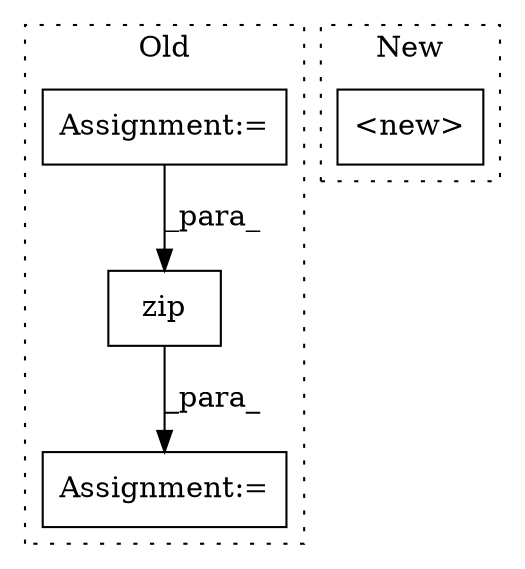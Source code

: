 digraph G {
subgraph cluster0 {
1 [label="zip" a="32" s="1189,1217" l="4,1" shape="box"];
3 [label="Assignment:=" a="7" s="1092" l="1" shape="box"];
4 [label="Assignment:=" a="7" s="1183" l="1" shape="box"];
label = "Old";
style="dotted";
}
subgraph cluster1 {
2 [label="<new>" a="14" s="99" l="30" shape="box"];
label = "New";
style="dotted";
}
1 -> 4 [label="_para_"];
3 -> 1 [label="_para_"];
}